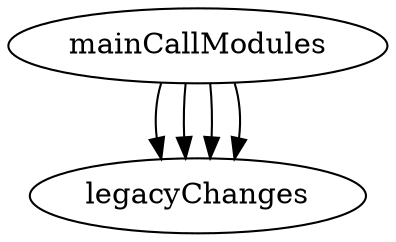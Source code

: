 /* Created by mdot for Matlab */
digraph m2html {
  mainCallModules -> legacyChanges;
  mainCallModules -> legacyChanges;
  mainCallModules -> legacyChanges;
  mainCallModules -> legacyChanges;

  legacyChanges [URL="legacyChanges.html"];
  legacyChanges [URL="legacyChanges.html"];
  mainCallModules [URL="mainCallModules.html"];
  mainCallModules [URL="mainCallModules.html"];
}